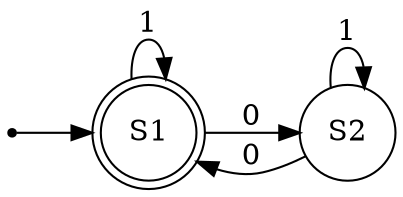 strict digraph DFA {
	graph [rankdir=LR];
	node [shape=circle];
	S1	[shape=doublecircle];
	S1 -> S1	[label=1];
	S1 -> S2	[label=0];
	S2 -> S1	[label=0];
	S2 -> S2	[label=1];
	null	[shape=point];
	null -> S1;
}
